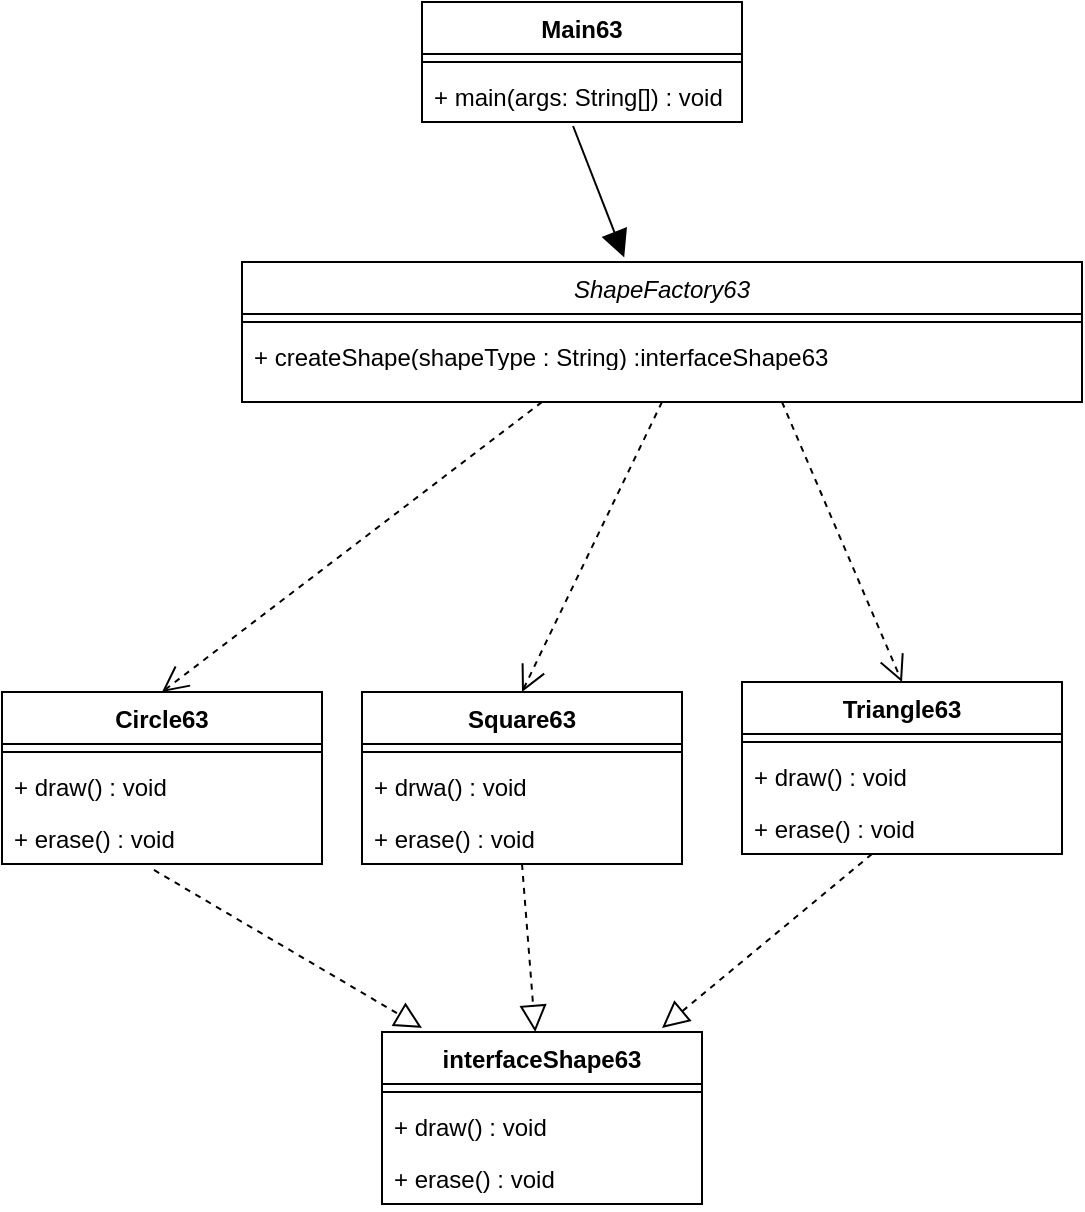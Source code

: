 <mxfile version="22.0.4" type="github">
  <diagram id="C5RBs43oDa-KdzZeNtuy" name="Page-1">
    <mxGraphModel dx="783" dy="2270" grid="1" gridSize="10" guides="1" tooltips="1" connect="1" arrows="1" fold="1" page="1" pageScale="1" pageWidth="827" pageHeight="1169" math="0" shadow="0">
      <root>
        <mxCell id="WIyWlLk6GJQsqaUBKTNV-0" />
        <mxCell id="WIyWlLk6GJQsqaUBKTNV-1" parent="WIyWlLk6GJQsqaUBKTNV-0" />
        <mxCell id="zkfFHV4jXpPFQw0GAbJ--0" value="ShapeFactory63" style="swimlane;fontStyle=2;align=center;verticalAlign=top;childLayout=stackLayout;horizontal=1;startSize=26;horizontalStack=0;resizeParent=1;resizeLast=0;collapsible=1;marginBottom=0;rounded=0;shadow=0;strokeWidth=1;" parent="WIyWlLk6GJQsqaUBKTNV-1" vertex="1">
          <mxGeometry x="290" y="70" width="420" height="70" as="geometry">
            <mxRectangle x="230" y="140" width="160" height="26" as="alternateBounds" />
          </mxGeometry>
        </mxCell>
        <mxCell id="zkfFHV4jXpPFQw0GAbJ--4" value="" style="line;html=1;strokeWidth=1;align=left;verticalAlign=middle;spacingTop=-1;spacingLeft=3;spacingRight=3;rotatable=0;labelPosition=right;points=[];portConstraint=eastwest;" parent="zkfFHV4jXpPFQw0GAbJ--0" vertex="1">
          <mxGeometry y="26" width="420" height="8" as="geometry" />
        </mxCell>
        <mxCell id="zkfFHV4jXpPFQw0GAbJ--5" value="+ createShape(shapeType : String) :interfaceShape63" style="text;align=left;verticalAlign=top;spacingLeft=4;spacingRight=4;overflow=hidden;rotatable=0;points=[[0,0.5],[1,0.5]];portConstraint=eastwest;" parent="zkfFHV4jXpPFQw0GAbJ--0" vertex="1">
          <mxGeometry y="34" width="420" height="16" as="geometry" />
        </mxCell>
        <mxCell id="AALVpicyw3pdrmB-35He-4" value="Square63" style="swimlane;fontStyle=1;align=center;verticalAlign=top;childLayout=stackLayout;horizontal=1;startSize=26;horizontalStack=0;resizeParent=1;resizeParentMax=0;resizeLast=0;collapsible=1;marginBottom=0;whiteSpace=wrap;html=1;" parent="WIyWlLk6GJQsqaUBKTNV-1" vertex="1">
          <mxGeometry x="350" y="285" width="160" height="86" as="geometry" />
        </mxCell>
        <mxCell id="AALVpicyw3pdrmB-35He-6" value="" style="line;strokeWidth=1;fillColor=none;align=left;verticalAlign=middle;spacingTop=-1;spacingLeft=3;spacingRight=3;rotatable=0;labelPosition=right;points=[];portConstraint=eastwest;strokeColor=inherit;" parent="AALVpicyw3pdrmB-35He-4" vertex="1">
          <mxGeometry y="26" width="160" height="8" as="geometry" />
        </mxCell>
        <mxCell id="AALVpicyw3pdrmB-35He-7" value="+ drwa() : void" style="text;strokeColor=none;fillColor=none;align=left;verticalAlign=top;spacingLeft=4;spacingRight=4;overflow=hidden;rotatable=0;points=[[0,0.5],[1,0.5]];portConstraint=eastwest;whiteSpace=wrap;html=1;" parent="AALVpicyw3pdrmB-35He-4" vertex="1">
          <mxGeometry y="34" width="160" height="26" as="geometry" />
        </mxCell>
        <mxCell id="AALVpicyw3pdrmB-35He-8" value="+&amp;nbsp;erase&lt;span style=&quot;background-color: initial;&quot;&gt;() : void&lt;/span&gt;" style="text;strokeColor=none;fillColor=none;align=left;verticalAlign=top;spacingLeft=4;spacingRight=4;overflow=hidden;rotatable=0;points=[[0,0.5],[1,0.5]];portConstraint=eastwest;whiteSpace=wrap;html=1;" parent="AALVpicyw3pdrmB-35He-4" vertex="1">
          <mxGeometry y="60" width="160" height="26" as="geometry" />
        </mxCell>
        <mxCell id="AALVpicyw3pdrmB-35He-14" value="Triangle63" style="swimlane;fontStyle=1;align=center;verticalAlign=top;childLayout=stackLayout;horizontal=1;startSize=26;horizontalStack=0;resizeParent=1;resizeParentMax=0;resizeLast=0;collapsible=1;marginBottom=0;whiteSpace=wrap;html=1;" parent="WIyWlLk6GJQsqaUBKTNV-1" vertex="1">
          <mxGeometry x="540" y="280" width="160" height="86" as="geometry" />
        </mxCell>
        <mxCell id="AALVpicyw3pdrmB-35He-15" value="" style="line;strokeWidth=1;fillColor=none;align=left;verticalAlign=middle;spacingTop=-1;spacingLeft=3;spacingRight=3;rotatable=0;labelPosition=right;points=[];portConstraint=eastwest;strokeColor=inherit;" parent="AALVpicyw3pdrmB-35He-14" vertex="1">
          <mxGeometry y="26" width="160" height="8" as="geometry" />
        </mxCell>
        <mxCell id="AALVpicyw3pdrmB-35He-16" value="+&amp;nbsp;draw&lt;span style=&quot;background-color: initial;&quot;&gt;() : void&lt;/span&gt;" style="text;strokeColor=none;fillColor=none;align=left;verticalAlign=top;spacingLeft=4;spacingRight=4;overflow=hidden;rotatable=0;points=[[0,0.5],[1,0.5]];portConstraint=eastwest;whiteSpace=wrap;html=1;" parent="AALVpicyw3pdrmB-35He-14" vertex="1">
          <mxGeometry y="34" width="160" height="26" as="geometry" />
        </mxCell>
        <mxCell id="AALVpicyw3pdrmB-35He-17" value="+&amp;nbsp;erase&lt;span style=&quot;background-color: initial;&quot;&gt;() : void&lt;/span&gt;" style="text;strokeColor=none;fillColor=none;align=left;verticalAlign=top;spacingLeft=4;spacingRight=4;overflow=hidden;rotatable=0;points=[[0,0.5],[1,0.5]];portConstraint=eastwest;whiteSpace=wrap;html=1;" parent="AALVpicyw3pdrmB-35He-14" vertex="1">
          <mxGeometry y="60" width="160" height="26" as="geometry" />
        </mxCell>
        <mxCell id="AALVpicyw3pdrmB-35He-18" value="Main63" style="swimlane;fontStyle=1;align=center;verticalAlign=top;childLayout=stackLayout;horizontal=1;startSize=26;horizontalStack=0;resizeParent=1;resizeParentMax=0;resizeLast=0;collapsible=1;marginBottom=0;whiteSpace=wrap;html=1;" parent="WIyWlLk6GJQsqaUBKTNV-1" vertex="1">
          <mxGeometry x="380" y="-60" width="160" height="60" as="geometry" />
        </mxCell>
        <mxCell id="AALVpicyw3pdrmB-35He-20" value="" style="line;strokeWidth=1;fillColor=none;align=left;verticalAlign=middle;spacingTop=-1;spacingLeft=3;spacingRight=3;rotatable=0;labelPosition=right;points=[];portConstraint=eastwest;strokeColor=inherit;" parent="AALVpicyw3pdrmB-35He-18" vertex="1">
          <mxGeometry y="26" width="160" height="8" as="geometry" />
        </mxCell>
        <mxCell id="AALVpicyw3pdrmB-35He-21" value="+ main(args: String[]) : void" style="text;strokeColor=none;fillColor=none;align=left;verticalAlign=top;spacingLeft=4;spacingRight=4;overflow=hidden;rotatable=0;points=[[0,0.5],[1,0.5]];portConstraint=eastwest;whiteSpace=wrap;html=1;" parent="AALVpicyw3pdrmB-35He-18" vertex="1">
          <mxGeometry y="34" width="160" height="26" as="geometry" />
        </mxCell>
        <mxCell id="AALVpicyw3pdrmB-35He-22" value="" style="endArrow=block;html=1;rounded=0;entryX=0.455;entryY=-0.033;entryDx=0;entryDy=0;entryPerimeter=0;exitX=0.472;exitY=1.077;exitDx=0;exitDy=0;exitPerimeter=0;endSize=11;endFill=1;" parent="WIyWlLk6GJQsqaUBKTNV-1" source="AALVpicyw3pdrmB-35He-21" target="zkfFHV4jXpPFQw0GAbJ--0" edge="1">
          <mxGeometry width="50" height="50" relative="1" as="geometry">
            <mxPoint x="410" y="430" as="sourcePoint" />
            <mxPoint x="460" y="380" as="targetPoint" />
          </mxGeometry>
        </mxCell>
        <mxCell id="AALVpicyw3pdrmB-35He-23" value="" style="endArrow=open;html=1;rounded=0;entryX=0.5;entryY=0;entryDx=0;entryDy=0;endSize=11;dashed=1;endFill=0;" parent="WIyWlLk6GJQsqaUBKTNV-1" target="AALVpicyw3pdrmB-35He-27" edge="1">
          <mxGeometry width="50" height="50" relative="1" as="geometry">
            <mxPoint x="440" y="140" as="sourcePoint" />
            <mxPoint x="250.0" y="380" as="targetPoint" />
          </mxGeometry>
        </mxCell>
        <mxCell id="AALVpicyw3pdrmB-35He-24" value="" style="endArrow=open;html=1;rounded=0;entryX=0.5;entryY=0;entryDx=0;entryDy=0;exitX=0.5;exitY=1;exitDx=0;exitDy=0;endSize=11;dashed=1;endFill=0;" parent="WIyWlLk6GJQsqaUBKTNV-1" source="zkfFHV4jXpPFQw0GAbJ--0" target="AALVpicyw3pdrmB-35He-4" edge="1">
          <mxGeometry width="50" height="50" relative="1" as="geometry">
            <mxPoint x="490" y="150" as="sourcePoint" />
            <mxPoint x="260" y="390" as="targetPoint" />
          </mxGeometry>
        </mxCell>
        <mxCell id="AALVpicyw3pdrmB-35He-25" value="" style="endArrow=open;html=1;rounded=0;entryX=0.5;entryY=0;entryDx=0;entryDy=0;endSize=11;dashed=1;endFill=0;" parent="WIyWlLk6GJQsqaUBKTNV-1" target="AALVpicyw3pdrmB-35He-14" edge="1">
          <mxGeometry width="50" height="50" relative="1" as="geometry">
            <mxPoint x="560" y="140" as="sourcePoint" />
            <mxPoint x="270" y="400" as="targetPoint" />
          </mxGeometry>
        </mxCell>
        <mxCell id="AALVpicyw3pdrmB-35He-27" value="Circle63" style="swimlane;fontStyle=1;align=center;verticalAlign=top;childLayout=stackLayout;horizontal=1;startSize=26;horizontalStack=0;resizeParent=1;resizeParentMax=0;resizeLast=0;collapsible=1;marginBottom=0;whiteSpace=wrap;html=1;" parent="WIyWlLk6GJQsqaUBKTNV-1" vertex="1">
          <mxGeometry x="170" y="285" width="160" height="86" as="geometry" />
        </mxCell>
        <mxCell id="AALVpicyw3pdrmB-35He-28" value="" style="line;strokeWidth=1;fillColor=none;align=left;verticalAlign=middle;spacingTop=-1;spacingLeft=3;spacingRight=3;rotatable=0;labelPosition=right;points=[];portConstraint=eastwest;strokeColor=inherit;" parent="AALVpicyw3pdrmB-35He-27" vertex="1">
          <mxGeometry y="26" width="160" height="8" as="geometry" />
        </mxCell>
        <mxCell id="AALVpicyw3pdrmB-35He-29" value="+&amp;nbsp;draw&lt;span style=&quot;background-color: initial;&quot;&gt;() : void&lt;/span&gt;" style="text;strokeColor=none;fillColor=none;align=left;verticalAlign=top;spacingLeft=4;spacingRight=4;overflow=hidden;rotatable=0;points=[[0,0.5],[1,0.5]];portConstraint=eastwest;whiteSpace=wrap;html=1;" parent="AALVpicyw3pdrmB-35He-27" vertex="1">
          <mxGeometry y="34" width="160" height="26" as="geometry" />
        </mxCell>
        <mxCell id="AALVpicyw3pdrmB-35He-30" value="+&amp;nbsp;erase&lt;span style=&quot;background-color: initial;&quot;&gt;() : void&lt;/span&gt;" style="text;strokeColor=none;fillColor=none;align=left;verticalAlign=top;spacingLeft=4;spacingRight=4;overflow=hidden;rotatable=0;points=[[0,0.5],[1,0.5]];portConstraint=eastwest;whiteSpace=wrap;html=1;" parent="AALVpicyw3pdrmB-35He-27" vertex="1">
          <mxGeometry y="60" width="160" height="26" as="geometry" />
        </mxCell>
        <mxCell id="AALVpicyw3pdrmB-35He-32" value="" style="endArrow=block;html=1;rounded=0;exitX=0.475;exitY=1.115;exitDx=0;exitDy=0;entryX=0;entryY=0;entryDx=0;entryDy=0;endFill=0;endSize=11;dashed=1;exitPerimeter=0;" parent="WIyWlLk6GJQsqaUBKTNV-1" source="AALVpicyw3pdrmB-35He-30" edge="1">
          <mxGeometry width="50" height="50" relative="1" as="geometry">
            <mxPoint x="240" y="381" as="sourcePoint" />
            <mxPoint x="380" y="453" as="targetPoint" />
          </mxGeometry>
        </mxCell>
        <mxCell id="AALVpicyw3pdrmB-35He-33" value="" style="endArrow=block;html=1;rounded=0;exitX=0.5;exitY=1;exitDx=0;exitDy=0;entryX=0.75;entryY=0;entryDx=0;entryDy=0;endFill=0;endSize=11;dashed=1;" parent="WIyWlLk6GJQsqaUBKTNV-1" edge="1">
          <mxGeometry width="50" height="50" relative="1" as="geometry">
            <mxPoint x="605" y="366" as="sourcePoint" />
            <mxPoint x="500" y="453" as="targetPoint" />
          </mxGeometry>
        </mxCell>
        <mxCell id="AALVpicyw3pdrmB-35He-39" value="" style="endArrow=block;html=1;rounded=0;exitX=0.5;exitY=1;exitDx=0;exitDy=0;endFill=0;endSize=11;dashed=1;" parent="WIyWlLk6GJQsqaUBKTNV-1" source="AALVpicyw3pdrmB-35He-4" target="AALVpicyw3pdrmB-35He-35" edge="1">
          <mxGeometry width="50" height="50" relative="1" as="geometry">
            <mxPoint x="430" y="371" as="sourcePoint" />
            <mxPoint x="460" y="453" as="targetPoint" />
          </mxGeometry>
        </mxCell>
        <mxCell id="AALVpicyw3pdrmB-35He-35" value="interfaceShape63" style="swimlane;fontStyle=1;align=center;verticalAlign=top;childLayout=stackLayout;horizontal=1;startSize=26;horizontalStack=0;resizeParent=1;resizeParentMax=0;resizeLast=0;collapsible=1;marginBottom=0;whiteSpace=wrap;html=1;" parent="WIyWlLk6GJQsqaUBKTNV-1" vertex="1">
          <mxGeometry x="360" y="455" width="160" height="86" as="geometry" />
        </mxCell>
        <mxCell id="AALVpicyw3pdrmB-35He-36" value="" style="line;strokeWidth=1;fillColor=none;align=left;verticalAlign=middle;spacingTop=-1;spacingLeft=3;spacingRight=3;rotatable=0;labelPosition=right;points=[];portConstraint=eastwest;strokeColor=inherit;" parent="AALVpicyw3pdrmB-35He-35" vertex="1">
          <mxGeometry y="26" width="160" height="8" as="geometry" />
        </mxCell>
        <mxCell id="AALVpicyw3pdrmB-35He-37" value="+&amp;nbsp;draw&lt;span style=&quot;background-color: initial;&quot;&gt;() : void&lt;/span&gt;" style="text;strokeColor=none;fillColor=none;align=left;verticalAlign=top;spacingLeft=4;spacingRight=4;overflow=hidden;rotatable=0;points=[[0,0.5],[1,0.5]];portConstraint=eastwest;whiteSpace=wrap;html=1;" parent="AALVpicyw3pdrmB-35He-35" vertex="1">
          <mxGeometry y="34" width="160" height="26" as="geometry" />
        </mxCell>
        <mxCell id="AALVpicyw3pdrmB-35He-38" value="+&amp;nbsp;erase&lt;span style=&quot;background-color: initial;&quot;&gt;() : void&lt;/span&gt;" style="text;strokeColor=none;fillColor=none;align=left;verticalAlign=top;spacingLeft=4;spacingRight=4;overflow=hidden;rotatable=0;points=[[0,0.5],[1,0.5]];portConstraint=eastwest;whiteSpace=wrap;html=1;" parent="AALVpicyw3pdrmB-35He-35" vertex="1">
          <mxGeometry y="60" width="160" height="26" as="geometry" />
        </mxCell>
      </root>
    </mxGraphModel>
  </diagram>
</mxfile>
